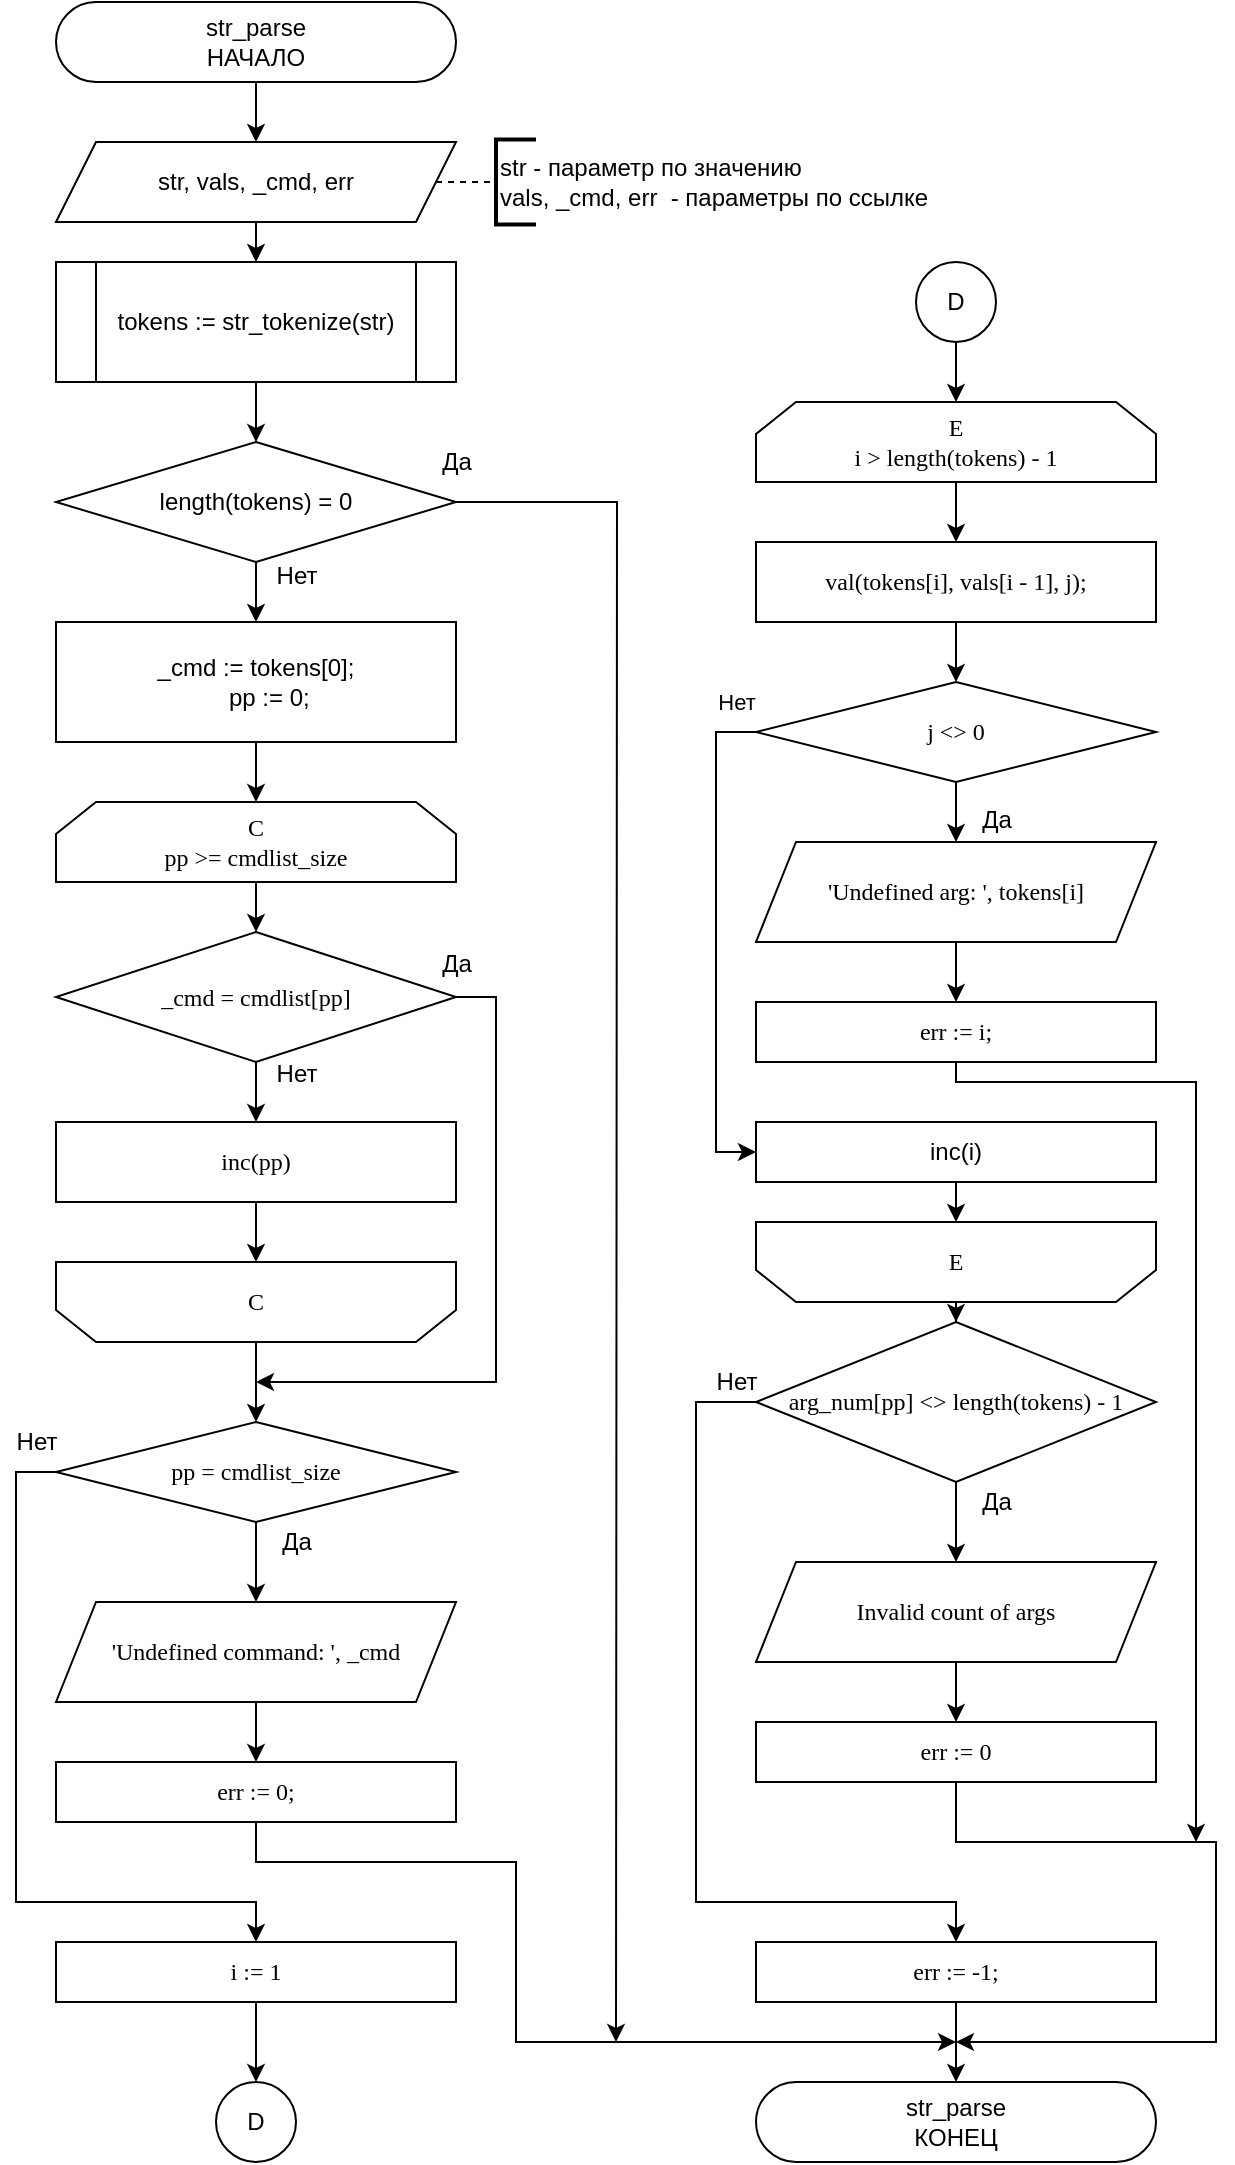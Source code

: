<mxfile version="14.5.3" type="device"><diagram id="C5RBs43oDa-KdzZeNtuy" name="Page-1"><mxGraphModel dx="1102" dy="557" grid="1" gridSize="10" guides="1" tooltips="1" connect="1" arrows="1" fold="1" page="1" pageScale="1" pageWidth="827" pageHeight="1169" math="0" shadow="0"><root><mxCell id="WIyWlLk6GJQsqaUBKTNV-0"/><mxCell id="WIyWlLk6GJQsqaUBKTNV-1" parent="WIyWlLk6GJQsqaUBKTNV-0"/><mxCell id="APevW1gq7RQby5pYPrZv-3" value="" style="edgeStyle=orthogonalEdgeStyle;rounded=0;orthogonalLoop=1;jettySize=auto;html=1;fontSize=12;" parent="WIyWlLk6GJQsqaUBKTNV-1" source="APevW1gq7RQby5pYPrZv-0" target="APevW1gq7RQby5pYPrZv-2" edge="1"><mxGeometry relative="1" as="geometry"/></mxCell><mxCell id="APevW1gq7RQby5pYPrZv-0" value="str_parse&lt;br style=&quot;font-size: 12px;&quot;&gt;НАЧАЛО" style="rounded=1;whiteSpace=wrap;html=1;arcSize=50;strokeWidth=1;fontSize=12;" parent="WIyWlLk6GJQsqaUBKTNV-1" vertex="1"><mxGeometry x="80" y="40" width="200" height="40" as="geometry"/></mxCell><mxCell id="APevW1gq7RQby5pYPrZv-7" value="" style="edgeStyle=orthogonalEdgeStyle;rounded=0;orthogonalLoop=1;jettySize=auto;html=1;fontSize=12;" parent="WIyWlLk6GJQsqaUBKTNV-1" source="APevW1gq7RQby5pYPrZv-2" target="APevW1gq7RQby5pYPrZv-6" edge="1"><mxGeometry relative="1" as="geometry"/></mxCell><mxCell id="APevW1gq7RQby5pYPrZv-2" value="str,&amp;nbsp;vals, _cmd,&amp;nbsp;err" style="shape=parallelogram;perimeter=parallelogramPerimeter;whiteSpace=wrap;html=1;fixedSize=1;fontSize=12;" parent="WIyWlLk6GJQsqaUBKTNV-1" vertex="1"><mxGeometry x="80" y="110" width="200" height="40" as="geometry"/></mxCell><mxCell id="APevW1gq7RQby5pYPrZv-4" value="" style="endArrow=none;dashed=1;html=1;exitX=1;exitY=0.5;exitDx=0;exitDy=0;fontSize=12;" parent="WIyWlLk6GJQsqaUBKTNV-1" edge="1"><mxGeometry width="50" height="50" relative="1" as="geometry"><mxPoint x="270" y="130" as="sourcePoint"/><mxPoint x="300" y="130" as="targetPoint"/></mxGeometry></mxCell><mxCell id="APevW1gq7RQby5pYPrZv-5" value="str - параметр по значению&lt;br style=&quot;font-size: 12px;&quot;&gt;vals, _cmd, err&amp;nbsp; - параметры по ссылке" style="strokeWidth=2;html=1;shape=mxgraph.flowchart.annotation_1;align=left;pointerEvents=1;fontSize=12;" parent="WIyWlLk6GJQsqaUBKTNV-1" vertex="1"><mxGeometry x="300" y="108.75" width="20" height="42.5" as="geometry"/></mxCell><mxCell id="APevW1gq7RQby5pYPrZv-9" value="" style="edgeStyle=orthogonalEdgeStyle;rounded=0;orthogonalLoop=1;jettySize=auto;html=1;fontSize=12;" parent="WIyWlLk6GJQsqaUBKTNV-1" source="APevW1gq7RQby5pYPrZv-6" target="APevW1gq7RQby5pYPrZv-8" edge="1"><mxGeometry relative="1" as="geometry"/></mxCell><mxCell id="APevW1gq7RQby5pYPrZv-6" value="tokens := str_tokenize(str)" style="shape=process;whiteSpace=wrap;html=1;backgroundOutline=1;fontSize=12;" parent="WIyWlLk6GJQsqaUBKTNV-1" vertex="1"><mxGeometry x="80" y="170" width="200" height="60" as="geometry"/></mxCell><mxCell id="APevW1gq7RQby5pYPrZv-13" value="Нет" style="edgeStyle=orthogonalEdgeStyle;rounded=0;orthogonalLoop=1;jettySize=auto;html=1;fontSize=12;" parent="WIyWlLk6GJQsqaUBKTNV-1" source="APevW1gq7RQby5pYPrZv-8" target="APevW1gq7RQby5pYPrZv-12" edge="1"><mxGeometry x="-0.75" y="20" relative="1" as="geometry"><mxPoint as="offset"/></mxGeometry></mxCell><mxCell id="APevW1gq7RQby5pYPrZv-65" value="Да" style="edgeStyle=orthogonalEdgeStyle;rounded=0;orthogonalLoop=1;jettySize=auto;html=1;fontSize=12;" parent="WIyWlLk6GJQsqaUBKTNV-1" source="APevW1gq7RQby5pYPrZv-8" edge="1"><mxGeometry x="-1" y="20" relative="1" as="geometry"><mxPoint x="360" y="1060" as="targetPoint"/><mxPoint as="offset"/></mxGeometry></mxCell><mxCell id="APevW1gq7RQby5pYPrZv-8" value="length(tokens) = 0" style="rhombus;whiteSpace=wrap;html=1;fontSize=12;" parent="WIyWlLk6GJQsqaUBKTNV-1" vertex="1"><mxGeometry x="80" y="260" width="200" height="60" as="geometry"/></mxCell><mxCell id="APevW1gq7RQby5pYPrZv-15" value="" style="edgeStyle=orthogonalEdgeStyle;rounded=0;orthogonalLoop=1;jettySize=auto;html=1;fontSize=12;" parent="WIyWlLk6GJQsqaUBKTNV-1" source="APevW1gq7RQby5pYPrZv-12" target="APevW1gq7RQby5pYPrZv-14" edge="1"><mxGeometry relative="1" as="geometry"/></mxCell><mxCell id="APevW1gq7RQby5pYPrZv-12" value="&lt;div style=&quot;font-size: 12px;&quot;&gt;_cmd := tokens[0];&lt;/div&gt;&lt;div style=&quot;font-size: 12px;&quot;&gt;&amp;nbsp; &amp;nbsp; pp := 0;&lt;/div&gt;" style="whiteSpace=wrap;html=1;fontSize=12;" parent="WIyWlLk6GJQsqaUBKTNV-1" vertex="1"><mxGeometry x="80" y="350" width="200" height="60" as="geometry"/></mxCell><mxCell id="APevW1gq7RQby5pYPrZv-17" value="" style="edgeStyle=orthogonalEdgeStyle;rounded=0;orthogonalLoop=1;jettySize=auto;html=1;fontSize=12;" parent="WIyWlLk6GJQsqaUBKTNV-1" source="APevW1gq7RQby5pYPrZv-14" target="APevW1gq7RQby5pYPrZv-16" edge="1"><mxGeometry relative="1" as="geometry"/></mxCell><mxCell id="APevW1gq7RQby5pYPrZv-14" value="С&lt;br style=&quot;font-size: 12px&quot;&gt;pp &amp;gt;= cmdlist_size" style="shape=loopLimit;whiteSpace=wrap;html=1;rounded=0;shadow=0;strokeWidth=1;fillColor=#ffffff;fontFamily=Times New Roman;fontSize=12;" parent="WIyWlLk6GJQsqaUBKTNV-1" vertex="1"><mxGeometry x="80" y="440" width="200" height="40" as="geometry"/></mxCell><mxCell id="APevW1gq7RQby5pYPrZv-19" value="Нет" style="edgeStyle=orthogonalEdgeStyle;rounded=0;orthogonalLoop=1;jettySize=auto;html=1;fontSize=12;" parent="WIyWlLk6GJQsqaUBKTNV-1" source="APevW1gq7RQby5pYPrZv-16" target="APevW1gq7RQby5pYPrZv-18" edge="1"><mxGeometry x="-0.758" y="20" relative="1" as="geometry"><mxPoint as="offset"/></mxGeometry></mxCell><mxCell id="APevW1gq7RQby5pYPrZv-25" value="Да" style="edgeStyle=orthogonalEdgeStyle;rounded=0;orthogonalLoop=1;jettySize=auto;html=1;fontSize=12;exitX=1;exitY=0.5;exitDx=0;exitDy=0;" parent="WIyWlLk6GJQsqaUBKTNV-1" source="APevW1gq7RQby5pYPrZv-16" edge="1"><mxGeometry x="-1" y="18" relative="1" as="geometry"><mxPoint x="180" y="730" as="targetPoint"/><Array as="points"><mxPoint x="300" y="538"/><mxPoint x="300" y="730"/></Array><mxPoint y="1" as="offset"/></mxGeometry></mxCell><mxCell id="APevW1gq7RQby5pYPrZv-16" value="_cmd = cmdlist[pp]" style="rhombus;whiteSpace=wrap;html=1;rounded=0;shadow=0;fontFamily=Times New Roman;strokeWidth=1;" parent="WIyWlLk6GJQsqaUBKTNV-1" vertex="1"><mxGeometry x="80" y="505" width="200" height="65" as="geometry"/></mxCell><mxCell id="APevW1gq7RQby5pYPrZv-21" value="" style="edgeStyle=orthogonalEdgeStyle;rounded=0;orthogonalLoop=1;jettySize=auto;html=1;fontSize=12;" parent="WIyWlLk6GJQsqaUBKTNV-1" source="APevW1gq7RQby5pYPrZv-18" target="APevW1gq7RQby5pYPrZv-20" edge="1"><mxGeometry relative="1" as="geometry"/></mxCell><mxCell id="APevW1gq7RQby5pYPrZv-18" value="inc(pp)" style="whiteSpace=wrap;html=1;rounded=0;shadow=0;fontFamily=Times New Roman;strokeWidth=1;" parent="WIyWlLk6GJQsqaUBKTNV-1" vertex="1"><mxGeometry x="80" y="600" width="200" height="40" as="geometry"/></mxCell><mxCell id="APevW1gq7RQby5pYPrZv-23" value="" style="edgeStyle=orthogonalEdgeStyle;rounded=0;orthogonalLoop=1;jettySize=auto;html=1;fontSize=12;" parent="WIyWlLk6GJQsqaUBKTNV-1" source="APevW1gq7RQby5pYPrZv-20" target="APevW1gq7RQby5pYPrZv-22" edge="1"><mxGeometry relative="1" as="geometry"/></mxCell><mxCell id="APevW1gq7RQby5pYPrZv-20" value="С" style="shape=loopLimit;whiteSpace=wrap;html=1;rounded=0;shadow=0;strokeWidth=1;fillColor=#ffffff;fontFamily=Times New Roman;fontSize=12;direction=west;" parent="WIyWlLk6GJQsqaUBKTNV-1" vertex="1"><mxGeometry x="80" y="670" width="200" height="40" as="geometry"/></mxCell><mxCell id="APevW1gq7RQby5pYPrZv-27" value="Да" style="edgeStyle=orthogonalEdgeStyle;rounded=0;orthogonalLoop=1;jettySize=auto;html=1;fontSize=12;" parent="WIyWlLk6GJQsqaUBKTNV-1" source="APevW1gq7RQby5pYPrZv-22" target="APevW1gq7RQby5pYPrZv-26" edge="1"><mxGeometry x="-0.5" y="20" relative="1" as="geometry"><mxPoint as="offset"/></mxGeometry></mxCell><mxCell id="APevW1gq7RQby5pYPrZv-34" value="Нет" style="edgeStyle=orthogonalEdgeStyle;rounded=0;orthogonalLoop=1;jettySize=auto;html=1;fontSize=12;entryX=0.5;entryY=0;entryDx=0;entryDy=0;exitX=0;exitY=0.5;exitDx=0;exitDy=0;" parent="WIyWlLk6GJQsqaUBKTNV-1" source="APevW1gq7RQby5pYPrZv-22" target="APevW1gq7RQby5pYPrZv-31" edge="1"><mxGeometry x="-0.947" y="-15" relative="1" as="geometry"><mxPoint y="775" as="targetPoint"/><Array as="points"><mxPoint x="60" y="775"/><mxPoint x="60" y="990"/><mxPoint x="180" y="990"/></Array><mxPoint as="offset"/></mxGeometry></mxCell><mxCell id="APevW1gq7RQby5pYPrZv-22" value="pp = cmdlist_size" style="rhombus;whiteSpace=wrap;html=1;rounded=0;shadow=0;fontFamily=Times New Roman;strokeWidth=1;" parent="WIyWlLk6GJQsqaUBKTNV-1" vertex="1"><mxGeometry x="80" y="750" width="200" height="50" as="geometry"/></mxCell><mxCell id="APevW1gq7RQby5pYPrZv-29" value="" style="edgeStyle=orthogonalEdgeStyle;rounded=0;orthogonalLoop=1;jettySize=auto;html=1;fontSize=12;" parent="WIyWlLk6GJQsqaUBKTNV-1" source="APevW1gq7RQby5pYPrZv-26" target="APevW1gq7RQby5pYPrZv-28" edge="1"><mxGeometry relative="1" as="geometry"/></mxCell><mxCell id="APevW1gq7RQby5pYPrZv-26" value="'Undefined command: ', _cmd" style="shape=parallelogram;perimeter=parallelogramPerimeter;whiteSpace=wrap;html=1;fixedSize=1;rounded=0;shadow=0;fontFamily=Times New Roman;strokeWidth=1;" parent="WIyWlLk6GJQsqaUBKTNV-1" vertex="1"><mxGeometry x="80" y="840" width="200" height="50" as="geometry"/></mxCell><mxCell id="APevW1gq7RQby5pYPrZv-62" value="" style="edgeStyle=orthogonalEdgeStyle;rounded=0;orthogonalLoop=1;jettySize=auto;html=1;fontSize=12;exitX=0.5;exitY=1;exitDx=0;exitDy=0;" parent="WIyWlLk6GJQsqaUBKTNV-1" source="APevW1gq7RQby5pYPrZv-28" edge="1"><mxGeometry relative="1" as="geometry"><mxPoint x="530" y="1060" as="targetPoint"/><Array as="points"><mxPoint x="180" y="970"/><mxPoint x="310" y="970"/><mxPoint x="310" y="1060"/></Array></mxGeometry></mxCell><mxCell id="APevW1gq7RQby5pYPrZv-28" value="err := 0;" style="whiteSpace=wrap;html=1;rounded=0;shadow=0;fontFamily=Times New Roman;strokeWidth=1;" parent="WIyWlLk6GJQsqaUBKTNV-1" vertex="1"><mxGeometry x="80" y="920" width="200" height="30" as="geometry"/></mxCell><mxCell id="APevW1gq7RQby5pYPrZv-40" value="" style="edgeStyle=orthogonalEdgeStyle;rounded=0;orthogonalLoop=1;jettySize=auto;html=1;fontSize=12;" parent="WIyWlLk6GJQsqaUBKTNV-1" source="APevW1gq7RQby5pYPrZv-30" target="APevW1gq7RQby5pYPrZv-39" edge="1"><mxGeometry relative="1" as="geometry"/></mxCell><mxCell id="APevW1gq7RQby5pYPrZv-30" value="E&lt;br&gt;i &amp;gt; length(tokens) - 1" style="shape=loopLimit;whiteSpace=wrap;html=1;rounded=0;shadow=0;strokeWidth=1;fillColor=#ffffff;fontFamily=Times New Roman;fontSize=12;" parent="WIyWlLk6GJQsqaUBKTNV-1" vertex="1"><mxGeometry x="430" y="240" width="200" height="40" as="geometry"/></mxCell><mxCell id="APevW1gq7RQby5pYPrZv-36" value="" style="edgeStyle=orthogonalEdgeStyle;rounded=0;orthogonalLoop=1;jettySize=auto;html=1;fontSize=12;" parent="WIyWlLk6GJQsqaUBKTNV-1" source="APevW1gq7RQby5pYPrZv-31" target="APevW1gq7RQby5pYPrZv-35" edge="1"><mxGeometry relative="1" as="geometry"/></mxCell><mxCell id="APevW1gq7RQby5pYPrZv-31" value="i := 1" style="whiteSpace=wrap;html=1;rounded=0;shadow=0;fontFamily=Times New Roman;strokeWidth=1;" parent="WIyWlLk6GJQsqaUBKTNV-1" vertex="1"><mxGeometry x="80" y="1010" width="200" height="30" as="geometry"/></mxCell><mxCell id="APevW1gq7RQby5pYPrZv-35" value="D" style="ellipse;whiteSpace=wrap;html=1;aspect=fixed;fontSize=12;" parent="WIyWlLk6GJQsqaUBKTNV-1" vertex="1"><mxGeometry x="160" y="1080" width="40" height="40" as="geometry"/></mxCell><mxCell id="APevW1gq7RQby5pYPrZv-38" value="" style="edgeStyle=orthogonalEdgeStyle;rounded=0;orthogonalLoop=1;jettySize=auto;html=1;fontSize=12;" parent="WIyWlLk6GJQsqaUBKTNV-1" source="APevW1gq7RQby5pYPrZv-37" target="APevW1gq7RQby5pYPrZv-30" edge="1"><mxGeometry relative="1" as="geometry"/></mxCell><mxCell id="APevW1gq7RQby5pYPrZv-37" value="D" style="ellipse;whiteSpace=wrap;html=1;aspect=fixed;fontSize=12;" parent="WIyWlLk6GJQsqaUBKTNV-1" vertex="1"><mxGeometry x="510" y="170" width="40" height="40" as="geometry"/></mxCell><mxCell id="APevW1gq7RQby5pYPrZv-42" value="" style="edgeStyle=orthogonalEdgeStyle;rounded=0;orthogonalLoop=1;jettySize=auto;html=1;fontSize=12;" parent="WIyWlLk6GJQsqaUBKTNV-1" source="APevW1gq7RQby5pYPrZv-39" target="APevW1gq7RQby5pYPrZv-41" edge="1"><mxGeometry relative="1" as="geometry"/></mxCell><mxCell id="APevW1gq7RQby5pYPrZv-39" value="val(tokens[i], vals[i - 1], j);" style="whiteSpace=wrap;html=1;rounded=0;shadow=0;fontFamily=Times New Roman;strokeWidth=1;" parent="WIyWlLk6GJQsqaUBKTNV-1" vertex="1"><mxGeometry x="430" y="310" width="200" height="40" as="geometry"/></mxCell><mxCell id="APevW1gq7RQby5pYPrZv-47" value="Да" style="edgeStyle=orthogonalEdgeStyle;rounded=0;orthogonalLoop=1;jettySize=auto;html=1;fontSize=12;" parent="WIyWlLk6GJQsqaUBKTNV-1" source="APevW1gq7RQby5pYPrZv-41" edge="1"><mxGeometry x="0.2" y="20" relative="1" as="geometry"><mxPoint x="530" y="460" as="targetPoint"/><mxPoint as="offset"/></mxGeometry></mxCell><mxCell id="GhQdvMpmqFKescyV0MX1-3" value="Нет" style="edgeStyle=orthogonalEdgeStyle;rounded=0;orthogonalLoop=1;jettySize=auto;html=1;entryX=0;entryY=0.5;entryDx=0;entryDy=0;exitX=0;exitY=0.5;exitDx=0;exitDy=0;" edge="1" parent="WIyWlLk6GJQsqaUBKTNV-1" source="APevW1gq7RQby5pYPrZv-41" target="GhQdvMpmqFKescyV0MX1-0"><mxGeometry x="-0.917" y="-15" relative="1" as="geometry"><mxPoint x="300" y="405" as="targetPoint"/><mxPoint as="offset"/></mxGeometry></mxCell><mxCell id="APevW1gq7RQby5pYPrZv-41" value="j &amp;lt;&amp;gt; 0" style="rhombus;whiteSpace=wrap;html=1;rounded=0;shadow=0;fontFamily=Times New Roman;strokeWidth=1;" parent="WIyWlLk6GJQsqaUBKTNV-1" vertex="1"><mxGeometry x="430" y="380" width="200" height="50" as="geometry"/></mxCell><mxCell id="APevW1gq7RQby5pYPrZv-48" value="" style="edgeStyle=orthogonalEdgeStyle;rounded=0;orthogonalLoop=1;jettySize=auto;html=1;fontSize=12;" parent="WIyWlLk6GJQsqaUBKTNV-1" source="APevW1gq7RQby5pYPrZv-44" target="APevW1gq7RQby5pYPrZv-45" edge="1"><mxGeometry relative="1" as="geometry"/></mxCell><mxCell id="APevW1gq7RQby5pYPrZv-44" value="'Undefined arg: ', tokens[i]" style="shape=parallelogram;perimeter=parallelogramPerimeter;whiteSpace=wrap;html=1;fixedSize=1;rounded=0;shadow=0;fontFamily=Times New Roman;strokeWidth=1;" parent="WIyWlLk6GJQsqaUBKTNV-1" vertex="1"><mxGeometry x="430" y="460" width="200" height="50" as="geometry"/></mxCell><mxCell id="APevW1gq7RQby5pYPrZv-63" value="" style="edgeStyle=orthogonalEdgeStyle;rounded=0;orthogonalLoop=1;jettySize=auto;html=1;fontSize=12;exitX=0.5;exitY=1;exitDx=0;exitDy=0;" parent="WIyWlLk6GJQsqaUBKTNV-1" source="APevW1gq7RQby5pYPrZv-45" edge="1"><mxGeometry relative="1" as="geometry"><mxPoint x="650" y="960" as="targetPoint"/><Array as="points"><mxPoint x="530" y="580"/><mxPoint x="650" y="580"/></Array></mxGeometry></mxCell><mxCell id="APevW1gq7RQby5pYPrZv-45" value="err := i;" style="whiteSpace=wrap;html=1;rounded=0;shadow=0;fontFamily=Times New Roman;strokeWidth=1;" parent="WIyWlLk6GJQsqaUBKTNV-1" vertex="1"><mxGeometry x="430" y="540" width="200" height="30" as="geometry"/></mxCell><mxCell id="APevW1gq7RQby5pYPrZv-52" value="" style="edgeStyle=orthogonalEdgeStyle;rounded=0;orthogonalLoop=1;jettySize=auto;html=1;fontSize=12;" parent="WIyWlLk6GJQsqaUBKTNV-1" source="APevW1gq7RQby5pYPrZv-49" target="APevW1gq7RQby5pYPrZv-51" edge="1"><mxGeometry relative="1" as="geometry"/></mxCell><mxCell id="APevW1gq7RQby5pYPrZv-49" value="E" style="shape=loopLimit;whiteSpace=wrap;html=1;rounded=0;shadow=0;strokeWidth=1;fillColor=#ffffff;fontFamily=Times New Roman;fontSize=12;direction=west;" parent="WIyWlLk6GJQsqaUBKTNV-1" vertex="1"><mxGeometry x="430" y="650" width="200" height="40" as="geometry"/></mxCell><mxCell id="APevW1gq7RQby5pYPrZv-56" value="Да" style="edgeStyle=orthogonalEdgeStyle;rounded=0;orthogonalLoop=1;jettySize=auto;html=1;fontSize=12;" parent="WIyWlLk6GJQsqaUBKTNV-1" source="APevW1gq7RQby5pYPrZv-51" target="APevW1gq7RQby5pYPrZv-54" edge="1"><mxGeometry x="-0.5" y="20" relative="1" as="geometry"><mxPoint as="offset"/></mxGeometry></mxCell><mxCell id="APevW1gq7RQby5pYPrZv-57" value="Нет" style="edgeStyle=orthogonalEdgeStyle;rounded=0;orthogonalLoop=1;jettySize=auto;html=1;fontSize=12;entryX=0.5;entryY=0;entryDx=0;entryDy=0;exitX=0;exitY=0.5;exitDx=0;exitDy=0;" parent="WIyWlLk6GJQsqaUBKTNV-1" source="APevW1gq7RQby5pYPrZv-51" target="APevW1gq7RQby5pYPrZv-58" edge="1"><mxGeometry x="-0.952" y="-10" relative="1" as="geometry"><Array as="points"><mxPoint x="400" y="740"/><mxPoint x="400" y="990"/><mxPoint x="530" y="990"/></Array><mxPoint as="offset"/></mxGeometry></mxCell><mxCell id="APevW1gq7RQby5pYPrZv-51" value="arg_num[pp] &amp;lt;&amp;gt; length(tokens) - 1" style="rhombus;whiteSpace=wrap;html=1;rounded=0;shadow=0;fontFamily=Times New Roman;strokeWidth=1;" parent="WIyWlLk6GJQsqaUBKTNV-1" vertex="1"><mxGeometry x="430" y="700" width="200" height="80" as="geometry"/></mxCell><mxCell id="APevW1gq7RQby5pYPrZv-53" value="" style="edgeStyle=orthogonalEdgeStyle;rounded=0;orthogonalLoop=1;jettySize=auto;html=1;fontSize=12;" parent="WIyWlLk6GJQsqaUBKTNV-1" source="APevW1gq7RQby5pYPrZv-54" target="APevW1gq7RQby5pYPrZv-55" edge="1"><mxGeometry relative="1" as="geometry"/></mxCell><mxCell id="APevW1gq7RQby5pYPrZv-54" value="Invalid count of args" style="shape=parallelogram;perimeter=parallelogramPerimeter;whiteSpace=wrap;html=1;fixedSize=1;rounded=0;shadow=0;fontFamily=Times New Roman;strokeWidth=1;" parent="WIyWlLk6GJQsqaUBKTNV-1" vertex="1"><mxGeometry x="430" y="820" width="200" height="50" as="geometry"/></mxCell><mxCell id="APevW1gq7RQby5pYPrZv-61" value="" style="edgeStyle=orthogonalEdgeStyle;rounded=0;orthogonalLoop=1;jettySize=auto;html=1;fontSize=12;exitX=0.5;exitY=1;exitDx=0;exitDy=0;" parent="WIyWlLk6GJQsqaUBKTNV-1" source="APevW1gq7RQby5pYPrZv-55" edge="1"><mxGeometry relative="1" as="geometry"><mxPoint x="530" y="1060" as="targetPoint"/><Array as="points"><mxPoint x="530" y="960"/><mxPoint x="660" y="960"/><mxPoint x="660" y="1060"/></Array></mxGeometry></mxCell><mxCell id="APevW1gq7RQby5pYPrZv-55" value="err := 0" style="whiteSpace=wrap;html=1;rounded=0;shadow=0;fontFamily=Times New Roman;strokeWidth=1;" parent="WIyWlLk6GJQsqaUBKTNV-1" vertex="1"><mxGeometry x="430" y="900" width="200" height="30" as="geometry"/></mxCell><mxCell id="APevW1gq7RQby5pYPrZv-60" value="" style="edgeStyle=orthogonalEdgeStyle;rounded=0;orthogonalLoop=1;jettySize=auto;html=1;fontSize=12;" parent="WIyWlLk6GJQsqaUBKTNV-1" source="APevW1gq7RQby5pYPrZv-58" target="APevW1gq7RQby5pYPrZv-59" edge="1"><mxGeometry relative="1" as="geometry"/></mxCell><mxCell id="APevW1gq7RQby5pYPrZv-58" value="err := -1;" style="whiteSpace=wrap;html=1;rounded=0;shadow=0;fontFamily=Times New Roman;strokeWidth=1;" parent="WIyWlLk6GJQsqaUBKTNV-1" vertex="1"><mxGeometry x="430" y="1010" width="200" height="30" as="geometry"/></mxCell><mxCell id="APevW1gq7RQby5pYPrZv-59" value="str_parse&lt;br style=&quot;font-size: 12px&quot;&gt;КОНЕЦ" style="rounded=1;whiteSpace=wrap;html=1;arcSize=50;strokeWidth=1;fontSize=12;" parent="WIyWlLk6GJQsqaUBKTNV-1" vertex="1"><mxGeometry x="430" y="1080" width="200" height="40" as="geometry"/></mxCell><mxCell id="GhQdvMpmqFKescyV0MX1-1" value="" style="edgeStyle=orthogonalEdgeStyle;rounded=0;orthogonalLoop=1;jettySize=auto;html=1;" edge="1" parent="WIyWlLk6GJQsqaUBKTNV-1" source="GhQdvMpmqFKescyV0MX1-0"><mxGeometry relative="1" as="geometry"><mxPoint x="530" y="650" as="targetPoint"/></mxGeometry></mxCell><mxCell id="GhQdvMpmqFKescyV0MX1-0" value="inc(i)" style="rounded=0;whiteSpace=wrap;html=1;" vertex="1" parent="WIyWlLk6GJQsqaUBKTNV-1"><mxGeometry x="430" y="600" width="200" height="30" as="geometry"/></mxCell></root></mxGraphModel></diagram></mxfile>